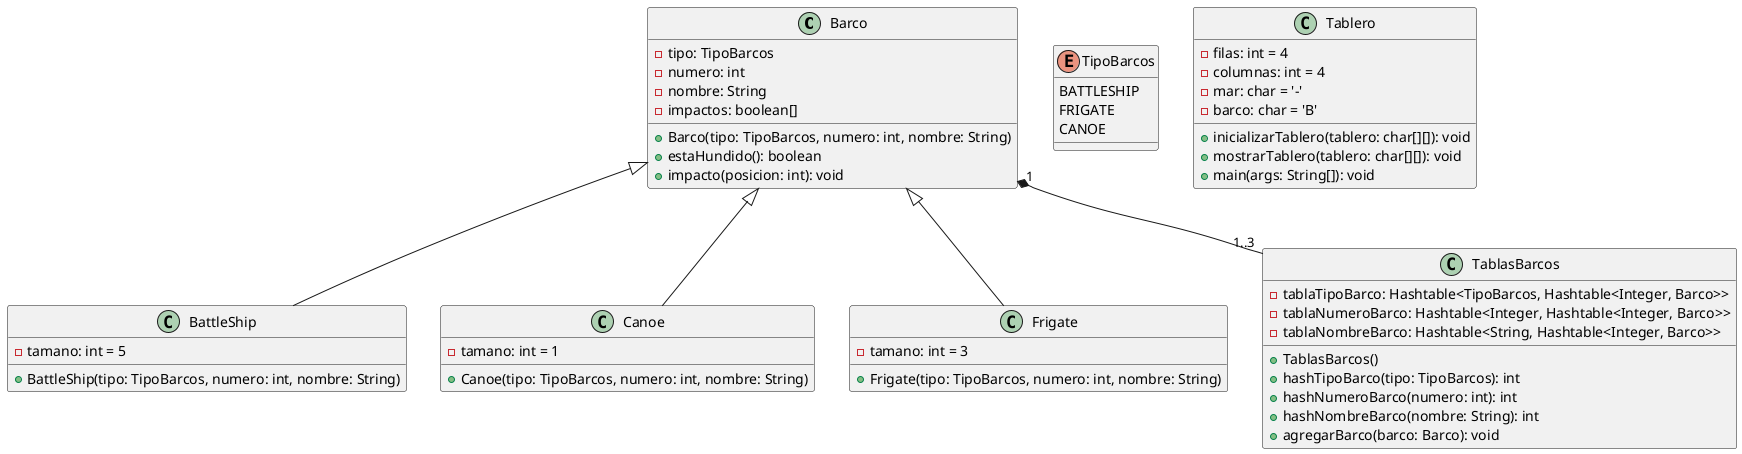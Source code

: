 @startuml
'https://plantuml.com/class-diagram

@startuml
class Barco {
    - tipo: TipoBarcos
    - numero: int
    - nombre: String
    - impactos: boolean[]
    + Barco(tipo: TipoBarcos, numero: int, nombre: String)
    + estaHundido(): boolean
    + impacto(posicion: int): void
}

class BattleShip {
    - tamano: int = 5
    + BattleShip(tipo: TipoBarcos, numero: int, nombre: String)
}

class Canoe {
    - tamano: int = 1
    + Canoe(tipo: TipoBarcos, numero: int, nombre: String)
}

class Frigate {
    - tamano: int = 3
    + Frigate(tipo: TipoBarcos, numero: int, nombre: String)
}

enum TipoBarcos {
    BATTLESHIP
    FRIGATE
    CANOE
}

class TablasBarcos {
    - tablaTipoBarco: Hashtable<TipoBarcos, Hashtable<Integer, Barco>>
    - tablaNumeroBarco: Hashtable<Integer, Hashtable<Integer, Barco>>
    - tablaNombreBarco: Hashtable<String, Hashtable<Integer, Barco>>
    + TablasBarcos()
    + hashTipoBarco(tipo: TipoBarcos): int
    + hashNumeroBarco(numero: int): int
    + hashNombreBarco(nombre: String): int
    + agregarBarco(barco: Barco): void
}

class Tablero {
    - filas: int = 4
    - columnas: int = 4
    - mar: char = '-'
    - barco: char = 'B'
    + inicializarTablero(tablero: char[][]): void
    + mostrarTablero(tablero: char[][]): void
    + main(args: String[]): void
}

Barco <|-- BattleShip
Barco <|-- Canoe
Barco <|-- Frigate
Barco "1" *-- "1..3" TablasBarcos

@enduml
